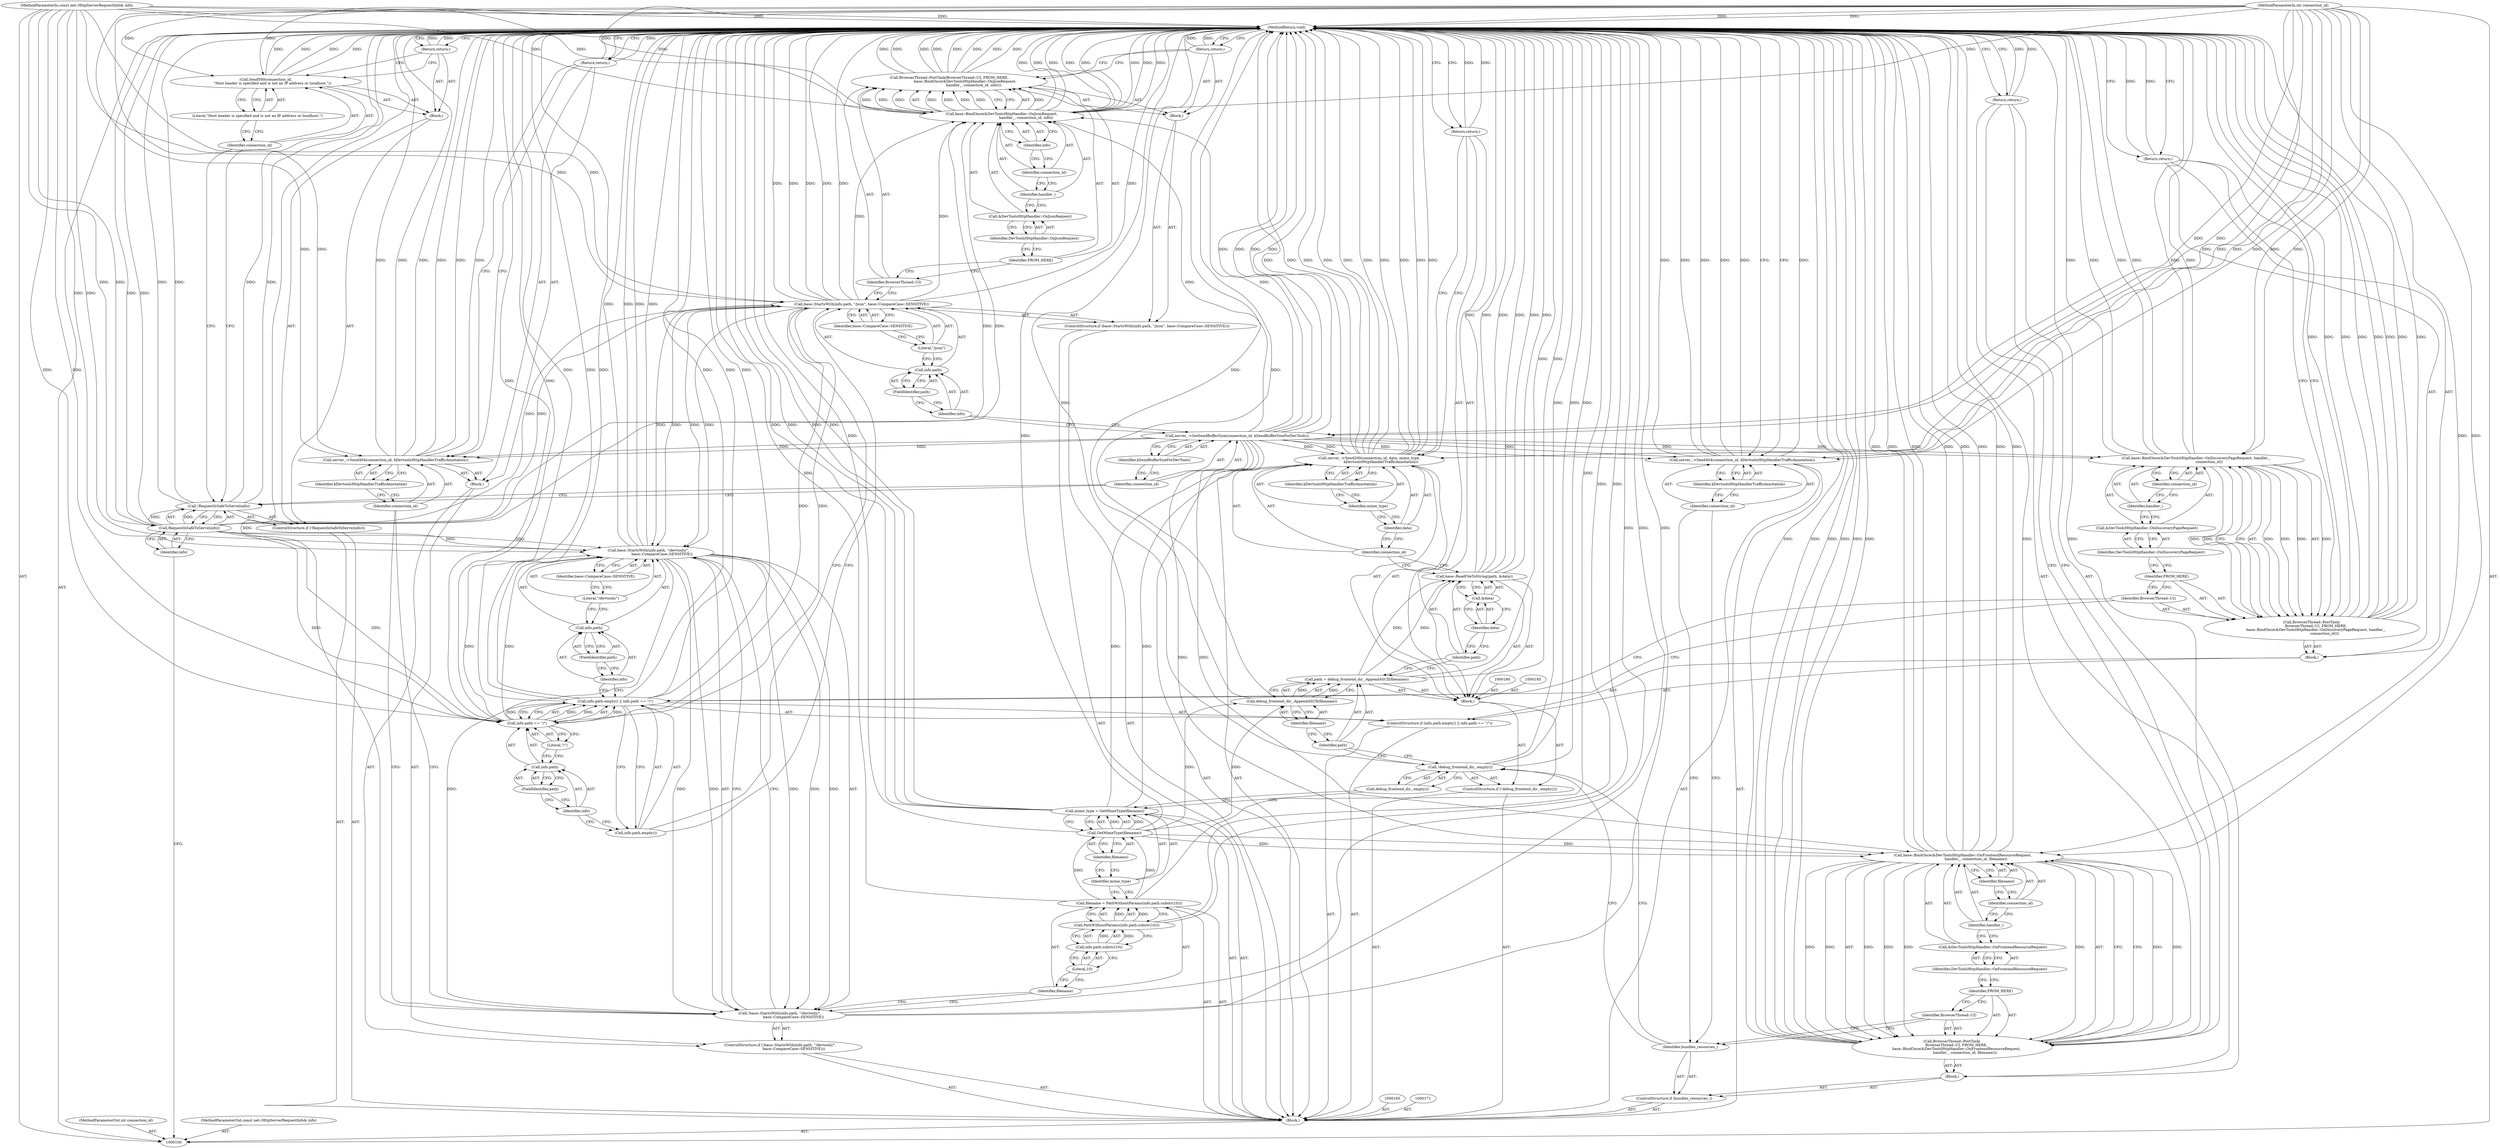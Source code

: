 digraph "0_Chrome_ba1513223e47b62ed53b61518b7f7b82ad1d8ccd" {
"1000212" [label="(MethodReturn,void)"];
"1000101" [label="(MethodParameterIn,int connection_id)"];
"1000321" [label="(MethodParameterOut,int connection_id)"];
"1000118" [label="(Call,info.path)"];
"1000119" [label="(Identifier,info)"];
"1000120" [label="(FieldIdentifier,path)"];
"1000116" [label="(ControlStructure,if (base::StartsWith(info.path, \"/json\", base::CompareCase::SENSITIVE)))"];
"1000121" [label="(Literal,\"/json\")"];
"1000122" [label="(Identifier,base::CompareCase::SENSITIVE)"];
"1000117" [label="(Call,base::StartsWith(info.path, \"/json\", base::CompareCase::SENSITIVE))"];
"1000123" [label="(Block,)"];
"1000125" [label="(Identifier,BrowserThread::UI)"];
"1000124" [label="(Call,BrowserThread::PostTask(BrowserThread::UI, FROM_HERE,\n                            base::BindOnce(&DevToolsHttpHandler::OnJsonRequest,\n                                           handler_, connection_id, info)))"];
"1000126" [label="(Identifier,FROM_HERE)"];
"1000127" [label="(Call,base::BindOnce(&DevToolsHttpHandler::OnJsonRequest,\n                                           handler_, connection_id, info))"];
"1000128" [label="(Call,&DevToolsHttpHandler::OnJsonRequest)"];
"1000129" [label="(Identifier,DevToolsHttpHandler::OnJsonRequest)"];
"1000130" [label="(Identifier,handler_)"];
"1000131" [label="(Identifier,connection_id)"];
"1000132" [label="(Identifier,info)"];
"1000133" [label="(Return,return;)"];
"1000134" [label="(ControlStructure,if (info.path.empty() || info.path == \"/\"))"];
"1000137" [label="(Call,info.path == \"/\")"];
"1000138" [label="(Call,info.path)"];
"1000139" [label="(Identifier,info)"];
"1000140" [label="(FieldIdentifier,path)"];
"1000141" [label="(Literal,\"/\")"];
"1000142" [label="(Block,)"];
"1000135" [label="(Call,info.path.empty() || info.path == \"/\")"];
"1000136" [label="(Call,info.path.empty())"];
"1000143" [label="(Call,BrowserThread::PostTask(\n        BrowserThread::UI, FROM_HERE,\n        base::BindOnce(&DevToolsHttpHandler::OnDiscoveryPageRequest, handler_,\n                       connection_id)))"];
"1000102" [label="(MethodParameterIn,const net::HttpServerRequestInfo& info)"];
"1000322" [label="(MethodParameterOut,const net::HttpServerRequestInfo& info)"];
"1000103" [label="(Block,)"];
"1000145" [label="(Identifier,FROM_HERE)"];
"1000144" [label="(Identifier,BrowserThread::UI)"];
"1000147" [label="(Call,&DevToolsHttpHandler::OnDiscoveryPageRequest)"];
"1000148" [label="(Identifier,DevToolsHttpHandler::OnDiscoveryPageRequest)"];
"1000149" [label="(Identifier,handler_)"];
"1000146" [label="(Call,base::BindOnce(&DevToolsHttpHandler::OnDiscoveryPageRequest, handler_,\n                       connection_id))"];
"1000150" [label="(Identifier,connection_id)"];
"1000151" [label="(Return,return;)"];
"1000152" [label="(ControlStructure,if (!base::StartsWith(info.path, \"/devtools/\",\n                        base::CompareCase::SENSITIVE)))"];
"1000155" [label="(Call,info.path)"];
"1000156" [label="(Identifier,info)"];
"1000157" [label="(FieldIdentifier,path)"];
"1000158" [label="(Literal,\"/devtools/\")"];
"1000153" [label="(Call,!base::StartsWith(info.path, \"/devtools/\",\n                        base::CompareCase::SENSITIVE))"];
"1000154" [label="(Call,base::StartsWith(info.path, \"/devtools/\",\n                        base::CompareCase::SENSITIVE))"];
"1000159" [label="(Identifier,base::CompareCase::SENSITIVE)"];
"1000160" [label="(Block,)"];
"1000162" [label="(Identifier,connection_id)"];
"1000163" [label="(Identifier,kDevtoolsHttpHandlerTrafficAnnotation)"];
"1000161" [label="(Call,server_->Send404(connection_id, kDevtoolsHttpHandlerTrafficAnnotation))"];
"1000164" [label="(Return,return;)"];
"1000104" [label="(ControlStructure,if (!RequestIsSafeToServe(info)))"];
"1000107" [label="(Identifier,info)"];
"1000108" [label="(Block,)"];
"1000105" [label="(Call,!RequestIsSafeToServe(info))"];
"1000106" [label="(Call,RequestIsSafeToServe(info))"];
"1000166" [label="(Call,filename = PathWithoutParams(info.path.substr(10)))"];
"1000167" [label="(Identifier,filename)"];
"1000168" [label="(Call,PathWithoutParams(info.path.substr(10)))"];
"1000169" [label="(Call,info.path.substr(10))"];
"1000170" [label="(Literal,10)"];
"1000172" [label="(Call,mime_type = GetMimeType(filename))"];
"1000173" [label="(Identifier,mime_type)"];
"1000174" [label="(Call,GetMimeType(filename))"];
"1000175" [label="(Identifier,filename)"];
"1000176" [label="(ControlStructure,if (!debug_frontend_dir_.empty()))"];
"1000177" [label="(Call,!debug_frontend_dir_.empty())"];
"1000178" [label="(Call,debug_frontend_dir_.empty())"];
"1000181" [label="(Call,path = debug_frontend_dir_.AppendASCII(filename))"];
"1000182" [label="(Identifier,path)"];
"1000183" [label="(Call,debug_frontend_dir_.AppendASCII(filename))"];
"1000184" [label="(Identifier,filename)"];
"1000179" [label="(Block,)"];
"1000187" [label="(Identifier,path)"];
"1000188" [label="(Call,&data)"];
"1000189" [label="(Identifier,data)"];
"1000186" [label="(Call,base::ReadFileToString(path, &data))"];
"1000191" [label="(Identifier,connection_id)"];
"1000192" [label="(Identifier,data)"];
"1000190" [label="(Call,server_->Send200(connection_id, data, mime_type,\n                     kDevtoolsHttpHandlerTrafficAnnotation))"];
"1000193" [label="(Identifier,mime_type)"];
"1000110" [label="(Identifier,connection_id)"];
"1000109" [label="(Call,Send500(connection_id,\n            \"Host header is specified and is not an IP address or localhost.\"))"];
"1000194" [label="(Identifier,kDevtoolsHttpHandlerTrafficAnnotation)"];
"1000195" [label="(Return,return;)"];
"1000196" [label="(ControlStructure,if (bundles_resources_))"];
"1000198" [label="(Block,)"];
"1000197" [label="(Identifier,bundles_resources_)"];
"1000199" [label="(Call,BrowserThread::PostTask(\n        BrowserThread::UI, FROM_HERE,\n        base::BindOnce(&DevToolsHttpHandler::OnFrontendResourceRequest,\n                       handler_, connection_id, filename)))"];
"1000201" [label="(Identifier,FROM_HERE)"];
"1000200" [label="(Identifier,BrowserThread::UI)"];
"1000203" [label="(Call,&DevToolsHttpHandler::OnFrontendResourceRequest)"];
"1000204" [label="(Identifier,DevToolsHttpHandler::OnFrontendResourceRequest)"];
"1000202" [label="(Call,base::BindOnce(&DevToolsHttpHandler::OnFrontendResourceRequest,\n                       handler_, connection_id, filename))"];
"1000205" [label="(Identifier,handler_)"];
"1000206" [label="(Identifier,connection_id)"];
"1000207" [label="(Identifier,filename)"];
"1000208" [label="(Return,return;)"];
"1000111" [label="(Literal,\"Host header is specified and is not an IP address or localhost.\")"];
"1000210" [label="(Identifier,connection_id)"];
"1000209" [label="(Call,server_->Send404(connection_id, kDevtoolsHttpHandlerTrafficAnnotation))"];
"1000211" [label="(Identifier,kDevtoolsHttpHandlerTrafficAnnotation)"];
"1000112" [label="(Return,return;)"];
"1000113" [label="(Call,server_->SetSendBufferSize(connection_id, kSendBufferSizeForDevTools))"];
"1000114" [label="(Identifier,connection_id)"];
"1000115" [label="(Identifier,kSendBufferSizeForDevTools)"];
"1000212" -> "1000100"  [label="AST: "];
"1000212" -> "1000112"  [label="CFG: "];
"1000212" -> "1000133"  [label="CFG: "];
"1000212" -> "1000151"  [label="CFG: "];
"1000212" -> "1000164"  [label="CFG: "];
"1000212" -> "1000195"  [label="CFG: "];
"1000212" -> "1000208"  [label="CFG: "];
"1000212" -> "1000209"  [label="CFG: "];
"1000208" -> "1000212"  [label="DDG: "];
"1000133" -> "1000212"  [label="DDG: "];
"1000112" -> "1000212"  [label="DDG: "];
"1000151" -> "1000212"  [label="DDG: "];
"1000195" -> "1000212"  [label="DDG: "];
"1000164" -> "1000212"  [label="DDG: "];
"1000209" -> "1000212"  [label="DDG: "];
"1000209" -> "1000212"  [label="DDG: "];
"1000209" -> "1000212"  [label="DDG: "];
"1000199" -> "1000212"  [label="DDG: "];
"1000199" -> "1000212"  [label="DDG: "];
"1000199" -> "1000212"  [label="DDG: "];
"1000199" -> "1000212"  [label="DDG: "];
"1000105" -> "1000212"  [label="DDG: "];
"1000105" -> "1000212"  [label="DDG: "];
"1000146" -> "1000212"  [label="DDG: "];
"1000146" -> "1000212"  [label="DDG: "];
"1000146" -> "1000212"  [label="DDG: "];
"1000117" -> "1000212"  [label="DDG: "];
"1000117" -> "1000212"  [label="DDG: "];
"1000117" -> "1000212"  [label="DDG: "];
"1000102" -> "1000212"  [label="DDG: "];
"1000153" -> "1000212"  [label="DDG: "];
"1000153" -> "1000212"  [label="DDG: "];
"1000202" -> "1000212"  [label="DDG: "];
"1000202" -> "1000212"  [label="DDG: "];
"1000202" -> "1000212"  [label="DDG: "];
"1000202" -> "1000212"  [label="DDG: "];
"1000154" -> "1000212"  [label="DDG: "];
"1000154" -> "1000212"  [label="DDG: "];
"1000186" -> "1000212"  [label="DDG: "];
"1000186" -> "1000212"  [label="DDG: "];
"1000186" -> "1000212"  [label="DDG: "];
"1000177" -> "1000212"  [label="DDG: "];
"1000177" -> "1000212"  [label="DDG: "];
"1000166" -> "1000212"  [label="DDG: "];
"1000127" -> "1000212"  [label="DDG: "];
"1000127" -> "1000212"  [label="DDG: "];
"1000127" -> "1000212"  [label="DDG: "];
"1000127" -> "1000212"  [label="DDG: "];
"1000124" -> "1000212"  [label="DDG: "];
"1000124" -> "1000212"  [label="DDG: "];
"1000124" -> "1000212"  [label="DDG: "];
"1000124" -> "1000212"  [label="DDG: "];
"1000190" -> "1000212"  [label="DDG: "];
"1000190" -> "1000212"  [label="DDG: "];
"1000190" -> "1000212"  [label="DDG: "];
"1000190" -> "1000212"  [label="DDG: "];
"1000190" -> "1000212"  [label="DDG: "];
"1000106" -> "1000212"  [label="DDG: "];
"1000168" -> "1000212"  [label="DDG: "];
"1000183" -> "1000212"  [label="DDG: "];
"1000143" -> "1000212"  [label="DDG: "];
"1000143" -> "1000212"  [label="DDG: "];
"1000143" -> "1000212"  [label="DDG: "];
"1000143" -> "1000212"  [label="DDG: "];
"1000113" -> "1000212"  [label="DDG: "];
"1000113" -> "1000212"  [label="DDG: "];
"1000135" -> "1000212"  [label="DDG: "];
"1000135" -> "1000212"  [label="DDG: "];
"1000135" -> "1000212"  [label="DDG: "];
"1000101" -> "1000212"  [label="DDG: "];
"1000109" -> "1000212"  [label="DDG: "];
"1000109" -> "1000212"  [label="DDG: "];
"1000172" -> "1000212"  [label="DDG: "];
"1000172" -> "1000212"  [label="DDG: "];
"1000137" -> "1000212"  [label="DDG: "];
"1000161" -> "1000212"  [label="DDG: "];
"1000161" -> "1000212"  [label="DDG: "];
"1000161" -> "1000212"  [label="DDG: "];
"1000181" -> "1000212"  [label="DDG: "];
"1000174" -> "1000212"  [label="DDG: "];
"1000101" -> "1000100"  [label="AST: "];
"1000101" -> "1000212"  [label="DDG: "];
"1000101" -> "1000109"  [label="DDG: "];
"1000101" -> "1000113"  [label="DDG: "];
"1000101" -> "1000127"  [label="DDG: "];
"1000101" -> "1000146"  [label="DDG: "];
"1000101" -> "1000161"  [label="DDG: "];
"1000101" -> "1000190"  [label="DDG: "];
"1000101" -> "1000202"  [label="DDG: "];
"1000101" -> "1000209"  [label="DDG: "];
"1000321" -> "1000100"  [label="AST: "];
"1000118" -> "1000117"  [label="AST: "];
"1000118" -> "1000120"  [label="CFG: "];
"1000119" -> "1000118"  [label="AST: "];
"1000120" -> "1000118"  [label="AST: "];
"1000121" -> "1000118"  [label="CFG: "];
"1000119" -> "1000118"  [label="AST: "];
"1000119" -> "1000113"  [label="CFG: "];
"1000120" -> "1000119"  [label="CFG: "];
"1000120" -> "1000118"  [label="AST: "];
"1000120" -> "1000119"  [label="CFG: "];
"1000118" -> "1000120"  [label="CFG: "];
"1000116" -> "1000103"  [label="AST: "];
"1000117" -> "1000116"  [label="AST: "];
"1000123" -> "1000116"  [label="AST: "];
"1000121" -> "1000117"  [label="AST: "];
"1000121" -> "1000118"  [label="CFG: "];
"1000122" -> "1000121"  [label="CFG: "];
"1000122" -> "1000117"  [label="AST: "];
"1000122" -> "1000121"  [label="CFG: "];
"1000117" -> "1000122"  [label="CFG: "];
"1000117" -> "1000116"  [label="AST: "];
"1000117" -> "1000122"  [label="CFG: "];
"1000118" -> "1000117"  [label="AST: "];
"1000121" -> "1000117"  [label="AST: "];
"1000122" -> "1000117"  [label="AST: "];
"1000125" -> "1000117"  [label="CFG: "];
"1000136" -> "1000117"  [label="CFG: "];
"1000117" -> "1000212"  [label="DDG: "];
"1000117" -> "1000212"  [label="DDG: "];
"1000117" -> "1000212"  [label="DDG: "];
"1000106" -> "1000117"  [label="DDG: "];
"1000102" -> "1000117"  [label="DDG: "];
"1000117" -> "1000127"  [label="DDG: "];
"1000117" -> "1000137"  [label="DDG: "];
"1000117" -> "1000154"  [label="DDG: "];
"1000117" -> "1000154"  [label="DDG: "];
"1000123" -> "1000116"  [label="AST: "];
"1000124" -> "1000123"  [label="AST: "];
"1000133" -> "1000123"  [label="AST: "];
"1000125" -> "1000124"  [label="AST: "];
"1000125" -> "1000117"  [label="CFG: "];
"1000126" -> "1000125"  [label="CFG: "];
"1000124" -> "1000123"  [label="AST: "];
"1000124" -> "1000127"  [label="CFG: "];
"1000125" -> "1000124"  [label="AST: "];
"1000126" -> "1000124"  [label="AST: "];
"1000127" -> "1000124"  [label="AST: "];
"1000133" -> "1000124"  [label="CFG: "];
"1000124" -> "1000212"  [label="DDG: "];
"1000124" -> "1000212"  [label="DDG: "];
"1000124" -> "1000212"  [label="DDG: "];
"1000124" -> "1000212"  [label="DDG: "];
"1000127" -> "1000124"  [label="DDG: "];
"1000127" -> "1000124"  [label="DDG: "];
"1000127" -> "1000124"  [label="DDG: "];
"1000127" -> "1000124"  [label="DDG: "];
"1000126" -> "1000124"  [label="AST: "];
"1000126" -> "1000125"  [label="CFG: "];
"1000129" -> "1000126"  [label="CFG: "];
"1000127" -> "1000124"  [label="AST: "];
"1000127" -> "1000132"  [label="CFG: "];
"1000128" -> "1000127"  [label="AST: "];
"1000130" -> "1000127"  [label="AST: "];
"1000131" -> "1000127"  [label="AST: "];
"1000132" -> "1000127"  [label="AST: "];
"1000124" -> "1000127"  [label="CFG: "];
"1000127" -> "1000212"  [label="DDG: "];
"1000127" -> "1000212"  [label="DDG: "];
"1000127" -> "1000212"  [label="DDG: "];
"1000127" -> "1000212"  [label="DDG: "];
"1000127" -> "1000124"  [label="DDG: "];
"1000127" -> "1000124"  [label="DDG: "];
"1000127" -> "1000124"  [label="DDG: "];
"1000127" -> "1000124"  [label="DDG: "];
"1000113" -> "1000127"  [label="DDG: "];
"1000101" -> "1000127"  [label="DDG: "];
"1000106" -> "1000127"  [label="DDG: "];
"1000117" -> "1000127"  [label="DDG: "];
"1000102" -> "1000127"  [label="DDG: "];
"1000128" -> "1000127"  [label="AST: "];
"1000128" -> "1000129"  [label="CFG: "];
"1000129" -> "1000128"  [label="AST: "];
"1000130" -> "1000128"  [label="CFG: "];
"1000129" -> "1000128"  [label="AST: "];
"1000129" -> "1000126"  [label="CFG: "];
"1000128" -> "1000129"  [label="CFG: "];
"1000130" -> "1000127"  [label="AST: "];
"1000130" -> "1000128"  [label="CFG: "];
"1000131" -> "1000130"  [label="CFG: "];
"1000131" -> "1000127"  [label="AST: "];
"1000131" -> "1000130"  [label="CFG: "];
"1000132" -> "1000131"  [label="CFG: "];
"1000132" -> "1000127"  [label="AST: "];
"1000132" -> "1000131"  [label="CFG: "];
"1000127" -> "1000132"  [label="CFG: "];
"1000133" -> "1000123"  [label="AST: "];
"1000133" -> "1000124"  [label="CFG: "];
"1000212" -> "1000133"  [label="CFG: "];
"1000133" -> "1000212"  [label="DDG: "];
"1000134" -> "1000103"  [label="AST: "];
"1000135" -> "1000134"  [label="AST: "];
"1000142" -> "1000134"  [label="AST: "];
"1000137" -> "1000135"  [label="AST: "];
"1000137" -> "1000141"  [label="CFG: "];
"1000138" -> "1000137"  [label="AST: "];
"1000141" -> "1000137"  [label="AST: "];
"1000135" -> "1000137"  [label="CFG: "];
"1000137" -> "1000212"  [label="DDG: "];
"1000137" -> "1000135"  [label="DDG: "];
"1000137" -> "1000135"  [label="DDG: "];
"1000106" -> "1000137"  [label="DDG: "];
"1000117" -> "1000137"  [label="DDG: "];
"1000102" -> "1000137"  [label="DDG: "];
"1000137" -> "1000154"  [label="DDG: "];
"1000138" -> "1000137"  [label="AST: "];
"1000138" -> "1000140"  [label="CFG: "];
"1000139" -> "1000138"  [label="AST: "];
"1000140" -> "1000138"  [label="AST: "];
"1000141" -> "1000138"  [label="CFG: "];
"1000139" -> "1000138"  [label="AST: "];
"1000139" -> "1000136"  [label="CFG: "];
"1000140" -> "1000139"  [label="CFG: "];
"1000140" -> "1000138"  [label="AST: "];
"1000140" -> "1000139"  [label="CFG: "];
"1000138" -> "1000140"  [label="CFG: "];
"1000141" -> "1000137"  [label="AST: "];
"1000141" -> "1000138"  [label="CFG: "];
"1000137" -> "1000141"  [label="CFG: "];
"1000142" -> "1000134"  [label="AST: "];
"1000143" -> "1000142"  [label="AST: "];
"1000151" -> "1000142"  [label="AST: "];
"1000135" -> "1000134"  [label="AST: "];
"1000135" -> "1000136"  [label="CFG: "];
"1000135" -> "1000137"  [label="CFG: "];
"1000136" -> "1000135"  [label="AST: "];
"1000137" -> "1000135"  [label="AST: "];
"1000144" -> "1000135"  [label="CFG: "];
"1000156" -> "1000135"  [label="CFG: "];
"1000135" -> "1000212"  [label="DDG: "];
"1000135" -> "1000212"  [label="DDG: "];
"1000135" -> "1000212"  [label="DDG: "];
"1000137" -> "1000135"  [label="DDG: "];
"1000137" -> "1000135"  [label="DDG: "];
"1000136" -> "1000135"  [label="AST: "];
"1000136" -> "1000117"  [label="CFG: "];
"1000139" -> "1000136"  [label="CFG: "];
"1000135" -> "1000136"  [label="CFG: "];
"1000143" -> "1000142"  [label="AST: "];
"1000143" -> "1000146"  [label="CFG: "];
"1000144" -> "1000143"  [label="AST: "];
"1000145" -> "1000143"  [label="AST: "];
"1000146" -> "1000143"  [label="AST: "];
"1000151" -> "1000143"  [label="CFG: "];
"1000143" -> "1000212"  [label="DDG: "];
"1000143" -> "1000212"  [label="DDG: "];
"1000143" -> "1000212"  [label="DDG: "];
"1000143" -> "1000212"  [label="DDG: "];
"1000146" -> "1000143"  [label="DDG: "];
"1000146" -> "1000143"  [label="DDG: "];
"1000146" -> "1000143"  [label="DDG: "];
"1000102" -> "1000100"  [label="AST: "];
"1000102" -> "1000212"  [label="DDG: "];
"1000102" -> "1000106"  [label="DDG: "];
"1000102" -> "1000117"  [label="DDG: "];
"1000102" -> "1000127"  [label="DDG: "];
"1000102" -> "1000137"  [label="DDG: "];
"1000102" -> "1000154"  [label="DDG: "];
"1000322" -> "1000100"  [label="AST: "];
"1000103" -> "1000100"  [label="AST: "];
"1000104" -> "1000103"  [label="AST: "];
"1000113" -> "1000103"  [label="AST: "];
"1000116" -> "1000103"  [label="AST: "];
"1000134" -> "1000103"  [label="AST: "];
"1000152" -> "1000103"  [label="AST: "];
"1000165" -> "1000103"  [label="AST: "];
"1000166" -> "1000103"  [label="AST: "];
"1000171" -> "1000103"  [label="AST: "];
"1000172" -> "1000103"  [label="AST: "];
"1000176" -> "1000103"  [label="AST: "];
"1000196" -> "1000103"  [label="AST: "];
"1000209" -> "1000103"  [label="AST: "];
"1000145" -> "1000143"  [label="AST: "];
"1000145" -> "1000144"  [label="CFG: "];
"1000148" -> "1000145"  [label="CFG: "];
"1000144" -> "1000143"  [label="AST: "];
"1000144" -> "1000135"  [label="CFG: "];
"1000145" -> "1000144"  [label="CFG: "];
"1000147" -> "1000146"  [label="AST: "];
"1000147" -> "1000148"  [label="CFG: "];
"1000148" -> "1000147"  [label="AST: "];
"1000149" -> "1000147"  [label="CFG: "];
"1000148" -> "1000147"  [label="AST: "];
"1000148" -> "1000145"  [label="CFG: "];
"1000147" -> "1000148"  [label="CFG: "];
"1000149" -> "1000146"  [label="AST: "];
"1000149" -> "1000147"  [label="CFG: "];
"1000150" -> "1000149"  [label="CFG: "];
"1000146" -> "1000143"  [label="AST: "];
"1000146" -> "1000150"  [label="CFG: "];
"1000147" -> "1000146"  [label="AST: "];
"1000149" -> "1000146"  [label="AST: "];
"1000150" -> "1000146"  [label="AST: "];
"1000143" -> "1000146"  [label="CFG: "];
"1000146" -> "1000212"  [label="DDG: "];
"1000146" -> "1000212"  [label="DDG: "];
"1000146" -> "1000212"  [label="DDG: "];
"1000146" -> "1000143"  [label="DDG: "];
"1000146" -> "1000143"  [label="DDG: "];
"1000146" -> "1000143"  [label="DDG: "];
"1000113" -> "1000146"  [label="DDG: "];
"1000101" -> "1000146"  [label="DDG: "];
"1000150" -> "1000146"  [label="AST: "];
"1000150" -> "1000149"  [label="CFG: "];
"1000146" -> "1000150"  [label="CFG: "];
"1000151" -> "1000142"  [label="AST: "];
"1000151" -> "1000143"  [label="CFG: "];
"1000212" -> "1000151"  [label="CFG: "];
"1000151" -> "1000212"  [label="DDG: "];
"1000152" -> "1000103"  [label="AST: "];
"1000153" -> "1000152"  [label="AST: "];
"1000160" -> "1000152"  [label="AST: "];
"1000155" -> "1000154"  [label="AST: "];
"1000155" -> "1000157"  [label="CFG: "];
"1000156" -> "1000155"  [label="AST: "];
"1000157" -> "1000155"  [label="AST: "];
"1000158" -> "1000155"  [label="CFG: "];
"1000156" -> "1000155"  [label="AST: "];
"1000156" -> "1000135"  [label="CFG: "];
"1000157" -> "1000156"  [label="CFG: "];
"1000157" -> "1000155"  [label="AST: "];
"1000157" -> "1000156"  [label="CFG: "];
"1000155" -> "1000157"  [label="CFG: "];
"1000158" -> "1000154"  [label="AST: "];
"1000158" -> "1000155"  [label="CFG: "];
"1000159" -> "1000158"  [label="CFG: "];
"1000153" -> "1000152"  [label="AST: "];
"1000153" -> "1000154"  [label="CFG: "];
"1000154" -> "1000153"  [label="AST: "];
"1000162" -> "1000153"  [label="CFG: "];
"1000167" -> "1000153"  [label="CFG: "];
"1000153" -> "1000212"  [label="DDG: "];
"1000153" -> "1000212"  [label="DDG: "];
"1000154" -> "1000153"  [label="DDG: "];
"1000154" -> "1000153"  [label="DDG: "];
"1000154" -> "1000153"  [label="DDG: "];
"1000154" -> "1000153"  [label="AST: "];
"1000154" -> "1000159"  [label="CFG: "];
"1000155" -> "1000154"  [label="AST: "];
"1000158" -> "1000154"  [label="AST: "];
"1000159" -> "1000154"  [label="AST: "];
"1000153" -> "1000154"  [label="CFG: "];
"1000154" -> "1000212"  [label="DDG: "];
"1000154" -> "1000212"  [label="DDG: "];
"1000154" -> "1000153"  [label="DDG: "];
"1000154" -> "1000153"  [label="DDG: "];
"1000154" -> "1000153"  [label="DDG: "];
"1000106" -> "1000154"  [label="DDG: "];
"1000117" -> "1000154"  [label="DDG: "];
"1000117" -> "1000154"  [label="DDG: "];
"1000137" -> "1000154"  [label="DDG: "];
"1000102" -> "1000154"  [label="DDG: "];
"1000159" -> "1000154"  [label="AST: "];
"1000159" -> "1000158"  [label="CFG: "];
"1000154" -> "1000159"  [label="CFG: "];
"1000160" -> "1000152"  [label="AST: "];
"1000161" -> "1000160"  [label="AST: "];
"1000164" -> "1000160"  [label="AST: "];
"1000162" -> "1000161"  [label="AST: "];
"1000162" -> "1000153"  [label="CFG: "];
"1000163" -> "1000162"  [label="CFG: "];
"1000163" -> "1000161"  [label="AST: "];
"1000163" -> "1000162"  [label="CFG: "];
"1000161" -> "1000163"  [label="CFG: "];
"1000161" -> "1000160"  [label="AST: "];
"1000161" -> "1000163"  [label="CFG: "];
"1000162" -> "1000161"  [label="AST: "];
"1000163" -> "1000161"  [label="AST: "];
"1000164" -> "1000161"  [label="CFG: "];
"1000161" -> "1000212"  [label="DDG: "];
"1000161" -> "1000212"  [label="DDG: "];
"1000161" -> "1000212"  [label="DDG: "];
"1000113" -> "1000161"  [label="DDG: "];
"1000101" -> "1000161"  [label="DDG: "];
"1000164" -> "1000160"  [label="AST: "];
"1000164" -> "1000161"  [label="CFG: "];
"1000212" -> "1000164"  [label="CFG: "];
"1000164" -> "1000212"  [label="DDG: "];
"1000104" -> "1000103"  [label="AST: "];
"1000105" -> "1000104"  [label="AST: "];
"1000108" -> "1000104"  [label="AST: "];
"1000107" -> "1000106"  [label="AST: "];
"1000107" -> "1000100"  [label="CFG: "];
"1000106" -> "1000107"  [label="CFG: "];
"1000108" -> "1000104"  [label="AST: "];
"1000109" -> "1000108"  [label="AST: "];
"1000112" -> "1000108"  [label="AST: "];
"1000105" -> "1000104"  [label="AST: "];
"1000105" -> "1000106"  [label="CFG: "];
"1000106" -> "1000105"  [label="AST: "];
"1000110" -> "1000105"  [label="CFG: "];
"1000114" -> "1000105"  [label="CFG: "];
"1000105" -> "1000212"  [label="DDG: "];
"1000105" -> "1000212"  [label="DDG: "];
"1000106" -> "1000105"  [label="DDG: "];
"1000106" -> "1000105"  [label="AST: "];
"1000106" -> "1000107"  [label="CFG: "];
"1000107" -> "1000106"  [label="AST: "];
"1000105" -> "1000106"  [label="CFG: "];
"1000106" -> "1000212"  [label="DDG: "];
"1000106" -> "1000105"  [label="DDG: "];
"1000102" -> "1000106"  [label="DDG: "];
"1000106" -> "1000117"  [label="DDG: "];
"1000106" -> "1000127"  [label="DDG: "];
"1000106" -> "1000137"  [label="DDG: "];
"1000106" -> "1000154"  [label="DDG: "];
"1000166" -> "1000103"  [label="AST: "];
"1000166" -> "1000168"  [label="CFG: "];
"1000167" -> "1000166"  [label="AST: "];
"1000168" -> "1000166"  [label="AST: "];
"1000173" -> "1000166"  [label="CFG: "];
"1000166" -> "1000212"  [label="DDG: "];
"1000168" -> "1000166"  [label="DDG: "];
"1000166" -> "1000174"  [label="DDG: "];
"1000167" -> "1000166"  [label="AST: "];
"1000167" -> "1000153"  [label="CFG: "];
"1000170" -> "1000167"  [label="CFG: "];
"1000168" -> "1000166"  [label="AST: "];
"1000168" -> "1000169"  [label="CFG: "];
"1000169" -> "1000168"  [label="AST: "];
"1000166" -> "1000168"  [label="CFG: "];
"1000168" -> "1000212"  [label="DDG: "];
"1000168" -> "1000166"  [label="DDG: "];
"1000169" -> "1000168"  [label="DDG: "];
"1000169" -> "1000168"  [label="AST: "];
"1000169" -> "1000170"  [label="CFG: "];
"1000170" -> "1000169"  [label="AST: "];
"1000168" -> "1000169"  [label="CFG: "];
"1000169" -> "1000168"  [label="DDG: "];
"1000170" -> "1000169"  [label="AST: "];
"1000170" -> "1000167"  [label="CFG: "];
"1000169" -> "1000170"  [label="CFG: "];
"1000172" -> "1000103"  [label="AST: "];
"1000172" -> "1000174"  [label="CFG: "];
"1000173" -> "1000172"  [label="AST: "];
"1000174" -> "1000172"  [label="AST: "];
"1000178" -> "1000172"  [label="CFG: "];
"1000172" -> "1000212"  [label="DDG: "];
"1000172" -> "1000212"  [label="DDG: "];
"1000174" -> "1000172"  [label="DDG: "];
"1000172" -> "1000190"  [label="DDG: "];
"1000173" -> "1000172"  [label="AST: "];
"1000173" -> "1000166"  [label="CFG: "];
"1000175" -> "1000173"  [label="CFG: "];
"1000174" -> "1000172"  [label="AST: "];
"1000174" -> "1000175"  [label="CFG: "];
"1000175" -> "1000174"  [label="AST: "];
"1000172" -> "1000174"  [label="CFG: "];
"1000174" -> "1000212"  [label="DDG: "];
"1000174" -> "1000172"  [label="DDG: "];
"1000166" -> "1000174"  [label="DDG: "];
"1000174" -> "1000183"  [label="DDG: "];
"1000174" -> "1000202"  [label="DDG: "];
"1000175" -> "1000174"  [label="AST: "];
"1000175" -> "1000173"  [label="CFG: "];
"1000174" -> "1000175"  [label="CFG: "];
"1000176" -> "1000103"  [label="AST: "];
"1000177" -> "1000176"  [label="AST: "];
"1000179" -> "1000176"  [label="AST: "];
"1000177" -> "1000176"  [label="AST: "];
"1000177" -> "1000178"  [label="CFG: "];
"1000178" -> "1000177"  [label="AST: "];
"1000182" -> "1000177"  [label="CFG: "];
"1000197" -> "1000177"  [label="CFG: "];
"1000177" -> "1000212"  [label="DDG: "];
"1000177" -> "1000212"  [label="DDG: "];
"1000178" -> "1000177"  [label="AST: "];
"1000178" -> "1000172"  [label="CFG: "];
"1000177" -> "1000178"  [label="CFG: "];
"1000181" -> "1000179"  [label="AST: "];
"1000181" -> "1000183"  [label="CFG: "];
"1000182" -> "1000181"  [label="AST: "];
"1000183" -> "1000181"  [label="AST: "];
"1000187" -> "1000181"  [label="CFG: "];
"1000181" -> "1000212"  [label="DDG: "];
"1000183" -> "1000181"  [label="DDG: "];
"1000181" -> "1000186"  [label="DDG: "];
"1000182" -> "1000181"  [label="AST: "];
"1000182" -> "1000177"  [label="CFG: "];
"1000184" -> "1000182"  [label="CFG: "];
"1000183" -> "1000181"  [label="AST: "];
"1000183" -> "1000184"  [label="CFG: "];
"1000184" -> "1000183"  [label="AST: "];
"1000181" -> "1000183"  [label="CFG: "];
"1000183" -> "1000212"  [label="DDG: "];
"1000183" -> "1000181"  [label="DDG: "];
"1000174" -> "1000183"  [label="DDG: "];
"1000184" -> "1000183"  [label="AST: "];
"1000184" -> "1000182"  [label="CFG: "];
"1000183" -> "1000184"  [label="CFG: "];
"1000179" -> "1000176"  [label="AST: "];
"1000180" -> "1000179"  [label="AST: "];
"1000181" -> "1000179"  [label="AST: "];
"1000185" -> "1000179"  [label="AST: "];
"1000186" -> "1000179"  [label="AST: "];
"1000190" -> "1000179"  [label="AST: "];
"1000195" -> "1000179"  [label="AST: "];
"1000187" -> "1000186"  [label="AST: "];
"1000187" -> "1000181"  [label="CFG: "];
"1000189" -> "1000187"  [label="CFG: "];
"1000188" -> "1000186"  [label="AST: "];
"1000188" -> "1000189"  [label="CFG: "];
"1000189" -> "1000188"  [label="AST: "];
"1000186" -> "1000188"  [label="CFG: "];
"1000189" -> "1000188"  [label="AST: "];
"1000189" -> "1000187"  [label="CFG: "];
"1000188" -> "1000189"  [label="CFG: "];
"1000186" -> "1000179"  [label="AST: "];
"1000186" -> "1000188"  [label="CFG: "];
"1000187" -> "1000186"  [label="AST: "];
"1000188" -> "1000186"  [label="AST: "];
"1000191" -> "1000186"  [label="CFG: "];
"1000186" -> "1000212"  [label="DDG: "];
"1000186" -> "1000212"  [label="DDG: "];
"1000186" -> "1000212"  [label="DDG: "];
"1000181" -> "1000186"  [label="DDG: "];
"1000191" -> "1000190"  [label="AST: "];
"1000191" -> "1000186"  [label="CFG: "];
"1000192" -> "1000191"  [label="CFG: "];
"1000192" -> "1000190"  [label="AST: "];
"1000192" -> "1000191"  [label="CFG: "];
"1000193" -> "1000192"  [label="CFG: "];
"1000190" -> "1000179"  [label="AST: "];
"1000190" -> "1000194"  [label="CFG: "];
"1000191" -> "1000190"  [label="AST: "];
"1000192" -> "1000190"  [label="AST: "];
"1000193" -> "1000190"  [label="AST: "];
"1000194" -> "1000190"  [label="AST: "];
"1000195" -> "1000190"  [label="CFG: "];
"1000190" -> "1000212"  [label="DDG: "];
"1000190" -> "1000212"  [label="DDG: "];
"1000190" -> "1000212"  [label="DDG: "];
"1000190" -> "1000212"  [label="DDG: "];
"1000190" -> "1000212"  [label="DDG: "];
"1000113" -> "1000190"  [label="DDG: "];
"1000101" -> "1000190"  [label="DDG: "];
"1000172" -> "1000190"  [label="DDG: "];
"1000193" -> "1000190"  [label="AST: "];
"1000193" -> "1000192"  [label="CFG: "];
"1000194" -> "1000193"  [label="CFG: "];
"1000110" -> "1000109"  [label="AST: "];
"1000110" -> "1000105"  [label="CFG: "];
"1000111" -> "1000110"  [label="CFG: "];
"1000109" -> "1000108"  [label="AST: "];
"1000109" -> "1000111"  [label="CFG: "];
"1000110" -> "1000109"  [label="AST: "];
"1000111" -> "1000109"  [label="AST: "];
"1000112" -> "1000109"  [label="CFG: "];
"1000109" -> "1000212"  [label="DDG: "];
"1000109" -> "1000212"  [label="DDG: "];
"1000101" -> "1000109"  [label="DDG: "];
"1000194" -> "1000190"  [label="AST: "];
"1000194" -> "1000193"  [label="CFG: "];
"1000190" -> "1000194"  [label="CFG: "];
"1000195" -> "1000179"  [label="AST: "];
"1000195" -> "1000190"  [label="CFG: "];
"1000212" -> "1000195"  [label="CFG: "];
"1000195" -> "1000212"  [label="DDG: "];
"1000196" -> "1000103"  [label="AST: "];
"1000197" -> "1000196"  [label="AST: "];
"1000198" -> "1000196"  [label="AST: "];
"1000198" -> "1000196"  [label="AST: "];
"1000199" -> "1000198"  [label="AST: "];
"1000208" -> "1000198"  [label="AST: "];
"1000197" -> "1000196"  [label="AST: "];
"1000197" -> "1000177"  [label="CFG: "];
"1000200" -> "1000197"  [label="CFG: "];
"1000210" -> "1000197"  [label="CFG: "];
"1000199" -> "1000198"  [label="AST: "];
"1000199" -> "1000202"  [label="CFG: "];
"1000200" -> "1000199"  [label="AST: "];
"1000201" -> "1000199"  [label="AST: "];
"1000202" -> "1000199"  [label="AST: "];
"1000208" -> "1000199"  [label="CFG: "];
"1000199" -> "1000212"  [label="DDG: "];
"1000199" -> "1000212"  [label="DDG: "];
"1000199" -> "1000212"  [label="DDG: "];
"1000199" -> "1000212"  [label="DDG: "];
"1000202" -> "1000199"  [label="DDG: "];
"1000202" -> "1000199"  [label="DDG: "];
"1000202" -> "1000199"  [label="DDG: "];
"1000202" -> "1000199"  [label="DDG: "];
"1000201" -> "1000199"  [label="AST: "];
"1000201" -> "1000200"  [label="CFG: "];
"1000204" -> "1000201"  [label="CFG: "];
"1000200" -> "1000199"  [label="AST: "];
"1000200" -> "1000197"  [label="CFG: "];
"1000201" -> "1000200"  [label="CFG: "];
"1000203" -> "1000202"  [label="AST: "];
"1000203" -> "1000204"  [label="CFG: "];
"1000204" -> "1000203"  [label="AST: "];
"1000205" -> "1000203"  [label="CFG: "];
"1000204" -> "1000203"  [label="AST: "];
"1000204" -> "1000201"  [label="CFG: "];
"1000203" -> "1000204"  [label="CFG: "];
"1000202" -> "1000199"  [label="AST: "];
"1000202" -> "1000207"  [label="CFG: "];
"1000203" -> "1000202"  [label="AST: "];
"1000205" -> "1000202"  [label="AST: "];
"1000206" -> "1000202"  [label="AST: "];
"1000207" -> "1000202"  [label="AST: "];
"1000199" -> "1000202"  [label="CFG: "];
"1000202" -> "1000212"  [label="DDG: "];
"1000202" -> "1000212"  [label="DDG: "];
"1000202" -> "1000212"  [label="DDG: "];
"1000202" -> "1000212"  [label="DDG: "];
"1000202" -> "1000199"  [label="DDG: "];
"1000202" -> "1000199"  [label="DDG: "];
"1000202" -> "1000199"  [label="DDG: "];
"1000202" -> "1000199"  [label="DDG: "];
"1000113" -> "1000202"  [label="DDG: "];
"1000101" -> "1000202"  [label="DDG: "];
"1000174" -> "1000202"  [label="DDG: "];
"1000205" -> "1000202"  [label="AST: "];
"1000205" -> "1000203"  [label="CFG: "];
"1000206" -> "1000205"  [label="CFG: "];
"1000206" -> "1000202"  [label="AST: "];
"1000206" -> "1000205"  [label="CFG: "];
"1000207" -> "1000206"  [label="CFG: "];
"1000207" -> "1000202"  [label="AST: "];
"1000207" -> "1000206"  [label="CFG: "];
"1000202" -> "1000207"  [label="CFG: "];
"1000208" -> "1000198"  [label="AST: "];
"1000208" -> "1000199"  [label="CFG: "];
"1000212" -> "1000208"  [label="CFG: "];
"1000208" -> "1000212"  [label="DDG: "];
"1000111" -> "1000109"  [label="AST: "];
"1000111" -> "1000110"  [label="CFG: "];
"1000109" -> "1000111"  [label="CFG: "];
"1000210" -> "1000209"  [label="AST: "];
"1000210" -> "1000197"  [label="CFG: "];
"1000211" -> "1000210"  [label="CFG: "];
"1000209" -> "1000103"  [label="AST: "];
"1000209" -> "1000211"  [label="CFG: "];
"1000210" -> "1000209"  [label="AST: "];
"1000211" -> "1000209"  [label="AST: "];
"1000212" -> "1000209"  [label="CFG: "];
"1000209" -> "1000212"  [label="DDG: "];
"1000209" -> "1000212"  [label="DDG: "];
"1000209" -> "1000212"  [label="DDG: "];
"1000113" -> "1000209"  [label="DDG: "];
"1000101" -> "1000209"  [label="DDG: "];
"1000211" -> "1000209"  [label="AST: "];
"1000211" -> "1000210"  [label="CFG: "];
"1000209" -> "1000211"  [label="CFG: "];
"1000112" -> "1000108"  [label="AST: "];
"1000112" -> "1000109"  [label="CFG: "];
"1000212" -> "1000112"  [label="CFG: "];
"1000112" -> "1000212"  [label="DDG: "];
"1000113" -> "1000103"  [label="AST: "];
"1000113" -> "1000115"  [label="CFG: "];
"1000114" -> "1000113"  [label="AST: "];
"1000115" -> "1000113"  [label="AST: "];
"1000119" -> "1000113"  [label="CFG: "];
"1000113" -> "1000212"  [label="DDG: "];
"1000113" -> "1000212"  [label="DDG: "];
"1000101" -> "1000113"  [label="DDG: "];
"1000113" -> "1000127"  [label="DDG: "];
"1000113" -> "1000146"  [label="DDG: "];
"1000113" -> "1000161"  [label="DDG: "];
"1000113" -> "1000190"  [label="DDG: "];
"1000113" -> "1000202"  [label="DDG: "];
"1000113" -> "1000209"  [label="DDG: "];
"1000114" -> "1000113"  [label="AST: "];
"1000114" -> "1000105"  [label="CFG: "];
"1000115" -> "1000114"  [label="CFG: "];
"1000115" -> "1000113"  [label="AST: "];
"1000115" -> "1000114"  [label="CFG: "];
"1000113" -> "1000115"  [label="CFG: "];
}

